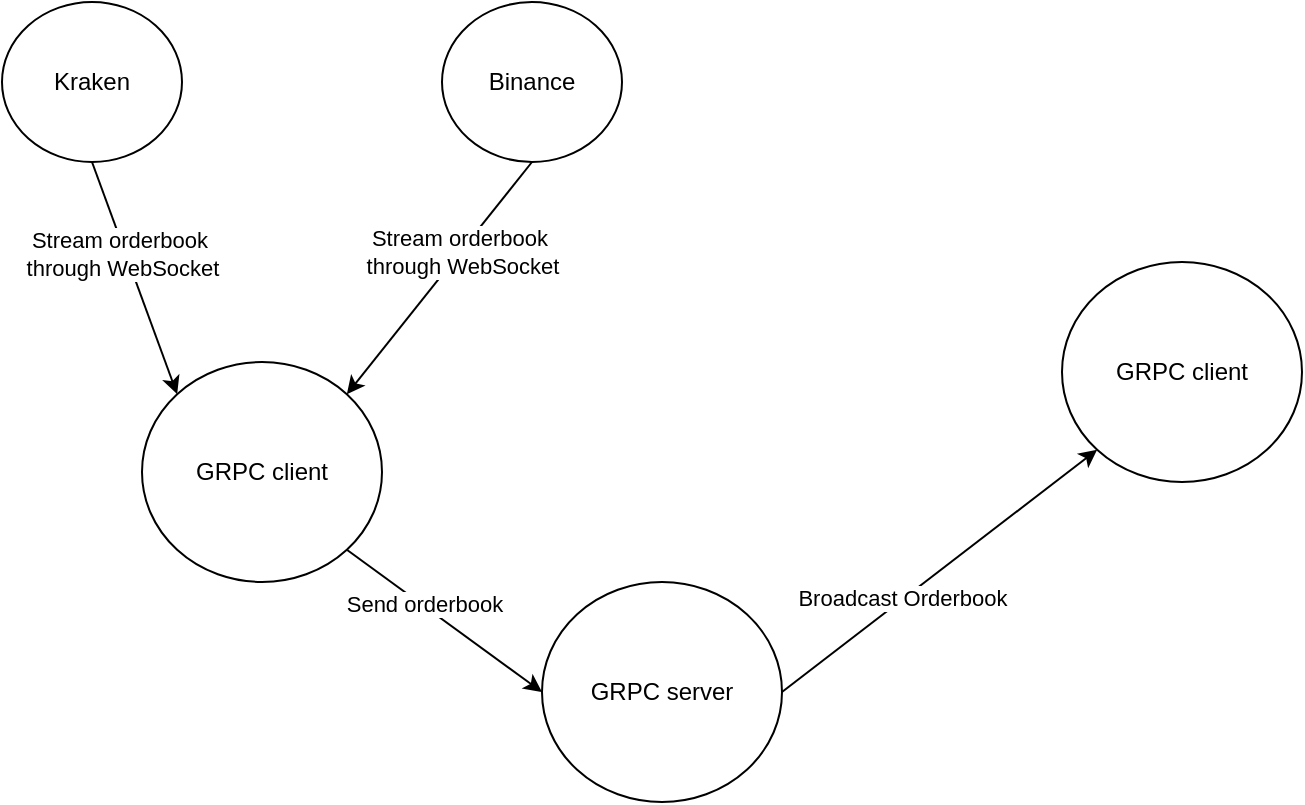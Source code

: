 <mxfile version="13.6.2" type="device"><diagram id="rNqEBjI9wP6vZfY6vkgw" name="Page-1"><mxGraphModel dx="1422" dy="712" grid="1" gridSize="10" guides="1" tooltips="1" connect="1" arrows="1" fold="1" page="1" pageScale="1" pageWidth="827" pageHeight="1169" math="0" shadow="0"><root><mxCell id="0"/><mxCell id="1" parent="0"/><mxCell id="Tccx2-C4ZYzXg4L5X774-1" value="GRPC client" style="ellipse;whiteSpace=wrap;html=1;" vertex="1" parent="1"><mxGeometry x="110" y="230" width="120" height="110" as="geometry"/></mxCell><mxCell id="Tccx2-C4ZYzXg4L5X774-2" value="GRPC server" style="ellipse;whiteSpace=wrap;html=1;" vertex="1" parent="1"><mxGeometry x="310" y="340" width="120" height="110" as="geometry"/></mxCell><mxCell id="Tccx2-C4ZYzXg4L5X774-3" value="GRPC client" style="ellipse;whiteSpace=wrap;html=1;" vertex="1" parent="1"><mxGeometry x="570" y="180" width="120" height="110" as="geometry"/></mxCell><mxCell id="Tccx2-C4ZYzXg4L5X774-4" value="Binance" style="ellipse;whiteSpace=wrap;html=1;" vertex="1" parent="1"><mxGeometry x="260" y="50" width="90" height="80" as="geometry"/></mxCell><mxCell id="Tccx2-C4ZYzXg4L5X774-5" value="Kraken" style="ellipse;whiteSpace=wrap;html=1;" vertex="1" parent="1"><mxGeometry x="40" y="50" width="90" height="80" as="geometry"/></mxCell><mxCell id="Tccx2-C4ZYzXg4L5X774-6" value="" style="endArrow=classic;html=1;entryX=0;entryY=0;entryDx=0;entryDy=0;exitX=0.5;exitY=1;exitDx=0;exitDy=0;" edge="1" parent="1" source="Tccx2-C4ZYzXg4L5X774-5" target="Tccx2-C4ZYzXg4L5X774-1"><mxGeometry width="50" height="50" relative="1" as="geometry"><mxPoint x="90" y="180" as="sourcePoint"/><mxPoint x="140" y="130" as="targetPoint"/></mxGeometry></mxCell><mxCell id="Tccx2-C4ZYzXg4L5X774-8" value="Stream orderbook&amp;nbsp;&lt;br&gt;through WebSocket" style="edgeLabel;html=1;align=center;verticalAlign=middle;resizable=0;points=[];" vertex="1" connectable="0" parent="Tccx2-C4ZYzXg4L5X774-6"><mxGeometry x="-0.218" y="-2" relative="1" as="geometry"><mxPoint as="offset"/></mxGeometry></mxCell><mxCell id="Tccx2-C4ZYzXg4L5X774-7" value="" style="endArrow=classic;html=1;entryX=1;entryY=0;entryDx=0;entryDy=0;exitX=0.5;exitY=1;exitDx=0;exitDy=0;" edge="1" parent="1" source="Tccx2-C4ZYzXg4L5X774-4" target="Tccx2-C4ZYzXg4L5X774-1"><mxGeometry width="50" height="50" relative="1" as="geometry"><mxPoint x="260" y="140" as="sourcePoint"/><mxPoint x="302.574" y="256.109" as="targetPoint"/></mxGeometry></mxCell><mxCell id="Tccx2-C4ZYzXg4L5X774-9" value="Stream orderbook&amp;nbsp;&lt;br&gt;through WebSocket" style="edgeLabel;html=1;align=center;verticalAlign=middle;resizable=0;points=[];" vertex="1" connectable="0" parent="Tccx2-C4ZYzXg4L5X774-7"><mxGeometry x="-0.232" y="1" relative="1" as="geometry"><mxPoint as="offset"/></mxGeometry></mxCell><mxCell id="Tccx2-C4ZYzXg4L5X774-11" value="" style="endArrow=classic;html=1;entryX=0;entryY=0.5;entryDx=0;entryDy=0;exitX=1;exitY=1;exitDx=0;exitDy=0;" edge="1" parent="1" source="Tccx2-C4ZYzXg4L5X774-1" target="Tccx2-C4ZYzXg4L5X774-2"><mxGeometry width="50" height="50" relative="1" as="geometry"><mxPoint x="315" y="140" as="sourcePoint"/><mxPoint x="222.426" y="256.109" as="targetPoint"/></mxGeometry></mxCell><mxCell id="Tccx2-C4ZYzXg4L5X774-12" value="Send orderbook" style="edgeLabel;html=1;align=center;verticalAlign=middle;resizable=0;points=[];" vertex="1" connectable="0" parent="Tccx2-C4ZYzXg4L5X774-11"><mxGeometry x="-0.232" y="1" relative="1" as="geometry"><mxPoint as="offset"/></mxGeometry></mxCell><mxCell id="Tccx2-C4ZYzXg4L5X774-13" value="" style="endArrow=classic;html=1;entryX=0;entryY=1;entryDx=0;entryDy=0;exitX=1;exitY=0.5;exitDx=0;exitDy=0;" edge="1" parent="1" source="Tccx2-C4ZYzXg4L5X774-2" target="Tccx2-C4ZYzXg4L5X774-3"><mxGeometry width="50" height="50" relative="1" as="geometry"><mxPoint x="325" y="150" as="sourcePoint"/><mxPoint x="232.426" y="266.109" as="targetPoint"/></mxGeometry></mxCell><mxCell id="Tccx2-C4ZYzXg4L5X774-14" value="Broadcast Orderbook" style="edgeLabel;html=1;align=center;verticalAlign=middle;resizable=0;points=[];" vertex="1" connectable="0" parent="Tccx2-C4ZYzXg4L5X774-13"><mxGeometry x="-0.232" y="1" relative="1" as="geometry"><mxPoint as="offset"/></mxGeometry></mxCell></root></mxGraphModel></diagram></mxfile>